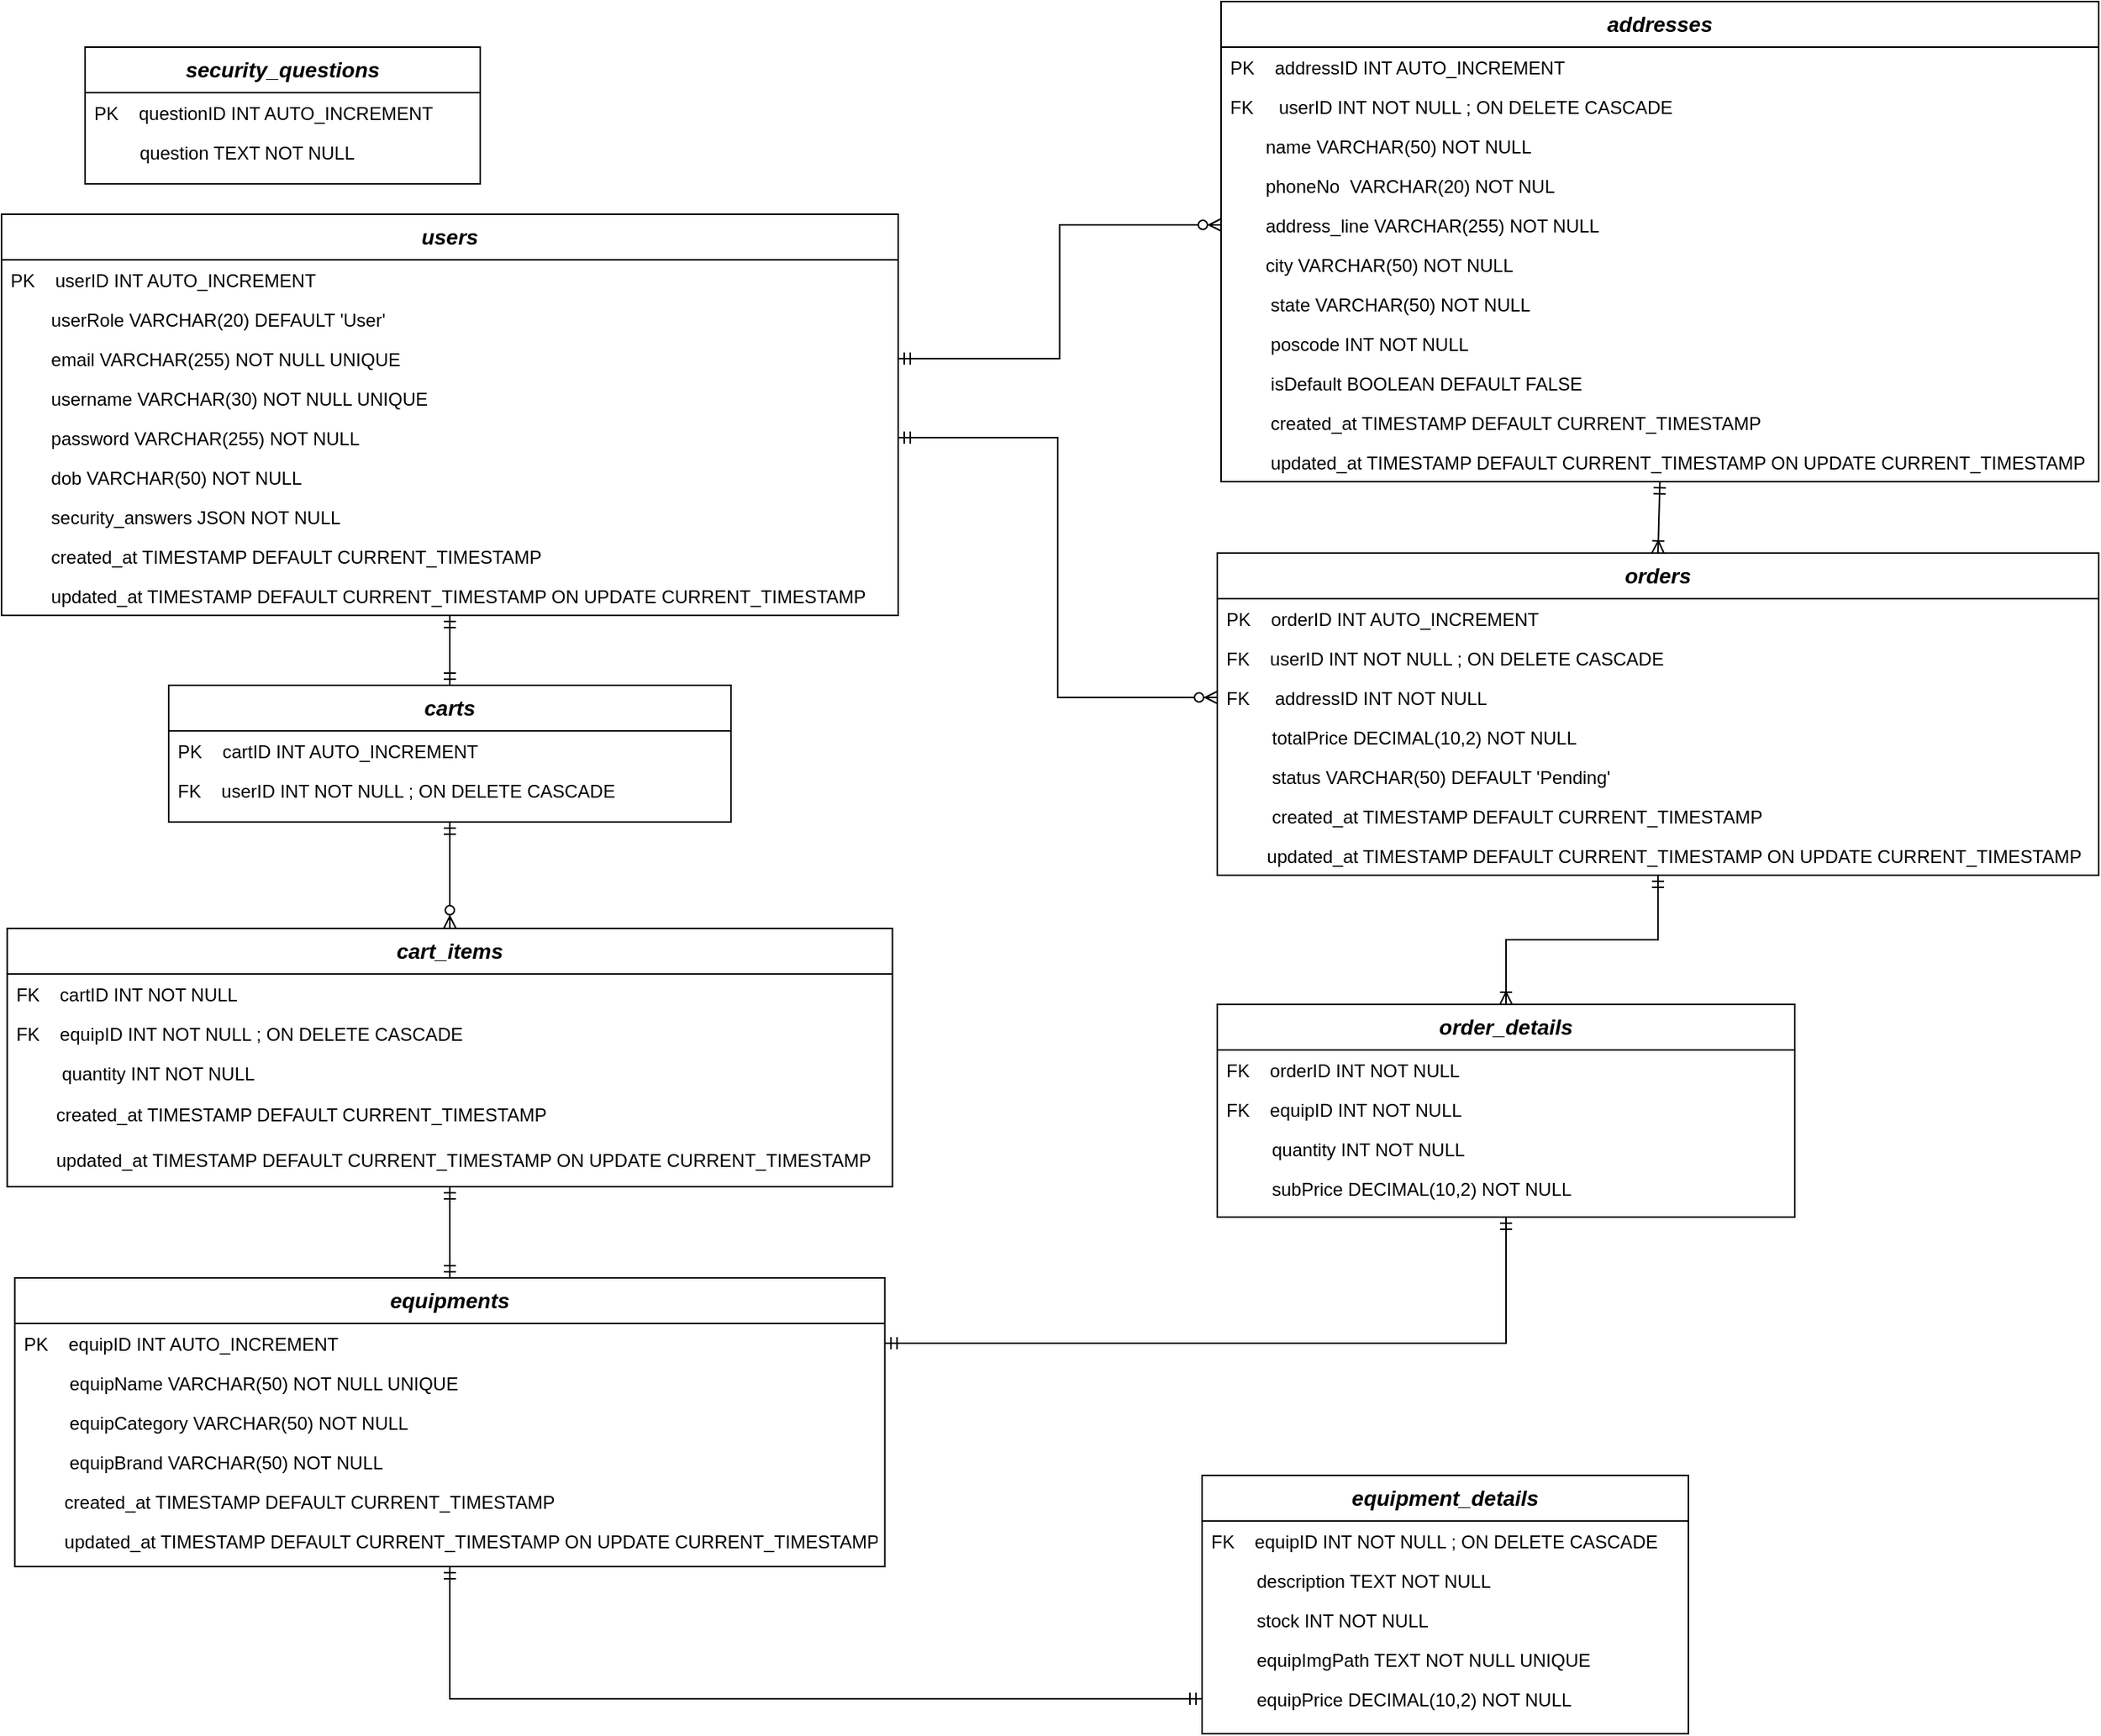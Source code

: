 <mxfile version="26.0.16">
  <diagram id="C5RBs43oDa-KdzZeNtuy" name="Page-1">
    <mxGraphModel dx="1443" dy="961" grid="1" gridSize="10" guides="1" tooltips="1" connect="1" arrows="1" fold="1" page="1" pageScale="1" pageWidth="827" pageHeight="1169" math="0" shadow="0">
      <root>
        <mxCell id="WIyWlLk6GJQsqaUBKTNV-0" />
        <mxCell id="WIyWlLk6GJQsqaUBKTNV-1" parent="WIyWlLk6GJQsqaUBKTNV-0" />
        <mxCell id="zkfFHV4jXpPFQw0GAbJ--0" value="users" style="swimlane;fontStyle=3;align=center;verticalAlign=top;childLayout=stackLayout;horizontal=1;startSize=30;horizontalStack=0;resizeParent=1;resizeLast=0;collapsible=1;marginBottom=0;rounded=0;shadow=0;strokeWidth=1;fontSize=14;" parent="WIyWlLk6GJQsqaUBKTNV-1" vertex="1">
          <mxGeometry x="10" y="150" width="590" height="264" as="geometry">
            <mxRectangle x="280" y="70" width="160" height="26" as="alternateBounds" />
          </mxGeometry>
        </mxCell>
        <mxCell id="zkfFHV4jXpPFQw0GAbJ--1" value="PK    userID INT AUTO_INCREMENT                                    " style="text;align=left;verticalAlign=top;spacingLeft=4;spacingRight=4;overflow=hidden;rotatable=0;points=[[0,0.5],[1,0.5]];portConstraint=eastwest;fontStyle=0" parent="zkfFHV4jXpPFQw0GAbJ--0" vertex="1">
          <mxGeometry y="30" width="590" height="26" as="geometry" />
        </mxCell>
        <mxCell id="zkfFHV4jXpPFQw0GAbJ--2" value="        userRole VARCHAR(20) DEFAULT &#39;User&#39;" style="text;align=left;verticalAlign=top;spacingLeft=4;spacingRight=4;overflow=hidden;rotatable=0;points=[[0,0.5],[1,0.5]];portConstraint=eastwest;rounded=0;shadow=0;html=0;" parent="zkfFHV4jXpPFQw0GAbJ--0" vertex="1">
          <mxGeometry y="56" width="590" height="26" as="geometry" />
        </mxCell>
        <mxCell id="zkfFHV4jXpPFQw0GAbJ--3" value="        email VARCHAR(255) NOT NULL UNIQUE" style="text;align=left;verticalAlign=top;spacingLeft=4;spacingRight=4;overflow=hidden;rotatable=0;points=[[0,0.5],[1,0.5]];portConstraint=eastwest;rounded=0;shadow=0;html=0;" parent="zkfFHV4jXpPFQw0GAbJ--0" vertex="1">
          <mxGeometry y="82" width="590" height="26" as="geometry" />
        </mxCell>
        <mxCell id="vIlQbsWNrEaFlfX57uqv-2" value="        username VARCHAR(30) NOT NULL UNIQUE" style="text;align=left;verticalAlign=top;spacingLeft=4;spacingRight=4;overflow=hidden;rotatable=0;points=[[0,0.5],[1,0.5]];portConstraint=eastwest;rounded=0;shadow=0;html=0;" parent="zkfFHV4jXpPFQw0GAbJ--0" vertex="1">
          <mxGeometry y="108" width="590" height="26" as="geometry" />
        </mxCell>
        <mxCell id="vIlQbsWNrEaFlfX57uqv-3" value="        password VARCHAR(255) NOT NULL" style="text;align=left;verticalAlign=top;spacingLeft=4;spacingRight=4;overflow=hidden;rotatable=0;points=[[0,0.5],[1,0.5]];portConstraint=eastwest;rounded=0;shadow=0;html=0;" parent="zkfFHV4jXpPFQw0GAbJ--0" vertex="1">
          <mxGeometry y="134" width="590" height="26" as="geometry" />
        </mxCell>
        <mxCell id="2R_kfnDI0pju4CApZzjW-9" value="        dob VARCHAR(50) NOT NULL" style="text;align=left;verticalAlign=top;spacingLeft=4;spacingRight=4;overflow=hidden;rotatable=0;points=[[0,0.5],[1,0.5]];portConstraint=eastwest;rounded=0;shadow=0;html=0;" vertex="1" parent="zkfFHV4jXpPFQw0GAbJ--0">
          <mxGeometry y="160" width="590" height="26" as="geometry" />
        </mxCell>
        <mxCell id="vIlQbsWNrEaFlfX57uqv-18" value="        security_answers JSON NOT NULL" style="text;align=left;verticalAlign=top;spacingLeft=4;spacingRight=4;overflow=hidden;rotatable=0;points=[[0,0.5],[1,0.5]];portConstraint=eastwest;rounded=0;shadow=0;html=0;" parent="zkfFHV4jXpPFQw0GAbJ--0" vertex="1">
          <mxGeometry y="186" width="590" height="26" as="geometry" />
        </mxCell>
        <mxCell id="vIlQbsWNrEaFlfX57uqv-4" value="        created_at TIMESTAMP DEFAULT CURRENT_TIMESTAMP" style="text;align=left;verticalAlign=top;spacingLeft=4;spacingRight=4;overflow=hidden;rotatable=0;points=[[0,0.5],[1,0.5]];portConstraint=eastwest;rounded=0;shadow=0;html=0;" parent="zkfFHV4jXpPFQw0GAbJ--0" vertex="1">
          <mxGeometry y="212" width="590" height="26" as="geometry" />
        </mxCell>
        <mxCell id="2R_kfnDI0pju4CApZzjW-0" value="        updated_at TIMESTAMP DEFAULT CURRENT_TIMESTAMP ON UPDATE CURRENT_TIMESTAMP" style="text;align=left;verticalAlign=top;spacingLeft=4;spacingRight=4;overflow=hidden;rotatable=0;points=[[0,0.5],[1,0.5]];portConstraint=eastwest;rounded=0;shadow=0;html=0;" vertex="1" parent="zkfFHV4jXpPFQw0GAbJ--0">
          <mxGeometry y="238" width="590" height="26" as="geometry" />
        </mxCell>
        <mxCell id="vIlQbsWNrEaFlfX57uqv-35" value="security_questions" style="swimlane;fontStyle=3;align=center;verticalAlign=top;childLayout=stackLayout;horizontal=1;startSize=30;horizontalStack=0;resizeParent=1;resizeLast=0;collapsible=1;marginBottom=0;rounded=0;shadow=0;strokeWidth=1;fontSize=14;" parent="WIyWlLk6GJQsqaUBKTNV-1" vertex="1">
          <mxGeometry x="65" y="40" width="260" height="90" as="geometry">
            <mxRectangle x="280" y="70" width="160" height="26" as="alternateBounds" />
          </mxGeometry>
        </mxCell>
        <mxCell id="vIlQbsWNrEaFlfX57uqv-36" value="PK    questionID INT AUTO_INCREMENT                                    " style="text;align=left;verticalAlign=top;spacingLeft=4;spacingRight=4;overflow=hidden;rotatable=0;points=[[0,0.5],[1,0.5]];portConstraint=eastwest;fontStyle=0" parent="vIlQbsWNrEaFlfX57uqv-35" vertex="1">
          <mxGeometry y="30" width="260" height="26" as="geometry" />
        </mxCell>
        <mxCell id="vIlQbsWNrEaFlfX57uqv-37" value="         question TEXT NOT NULL" style="text;align=left;verticalAlign=top;spacingLeft=4;spacingRight=4;overflow=hidden;rotatable=0;points=[[0,0.5],[1,0.5]];portConstraint=eastwest;rounded=0;shadow=0;html=0;" parent="vIlQbsWNrEaFlfX57uqv-35" vertex="1">
          <mxGeometry y="56" width="260" height="26" as="geometry" />
        </mxCell>
        <mxCell id="vIlQbsWNrEaFlfX57uqv-45" value="addresses" style="swimlane;fontStyle=3;align=center;verticalAlign=top;childLayout=stackLayout;horizontal=1;startSize=30;horizontalStack=0;resizeParent=1;resizeLast=0;collapsible=1;marginBottom=0;rounded=0;shadow=0;strokeWidth=1;fontSize=14;" parent="WIyWlLk6GJQsqaUBKTNV-1" vertex="1">
          <mxGeometry x="812.5" y="10" width="577.5" height="316" as="geometry">
            <mxRectangle x="40" y="300" width="160" height="26" as="alternateBounds" />
          </mxGeometry>
        </mxCell>
        <mxCell id="vIlQbsWNrEaFlfX57uqv-46" value="PK    addressID INT AUTO_INCREMENT                                    " style="text;align=left;verticalAlign=top;spacingLeft=4;spacingRight=4;overflow=hidden;rotatable=0;points=[[0,0.5],[1,0.5]];portConstraint=eastwest;fontStyle=0" parent="vIlQbsWNrEaFlfX57uqv-45" vertex="1">
          <mxGeometry y="30" width="577.5" height="26" as="geometry" />
        </mxCell>
        <mxCell id="vIlQbsWNrEaFlfX57uqv-47" value="FK     userID INT NOT NULL ; ON DELETE CASCADE" style="text;align=left;verticalAlign=top;spacingLeft=4;spacingRight=4;overflow=hidden;rotatable=0;points=[[0,0.5],[1,0.5]];portConstraint=eastwest;rounded=0;shadow=0;html=0;" parent="vIlQbsWNrEaFlfX57uqv-45" vertex="1">
          <mxGeometry y="56" width="577.5" height="26" as="geometry" />
        </mxCell>
        <mxCell id="2R_kfnDI0pju4CApZzjW-7" value="       name VARCHAR(50) NOT NULL" style="text;align=left;verticalAlign=top;spacingLeft=4;spacingRight=4;overflow=hidden;rotatable=0;points=[[0,0.5],[1,0.5]];portConstraint=eastwest;rounded=0;shadow=0;html=0;" vertex="1" parent="vIlQbsWNrEaFlfX57uqv-45">
          <mxGeometry y="82" width="577.5" height="26" as="geometry" />
        </mxCell>
        <mxCell id="2R_kfnDI0pju4CApZzjW-8" value="       phoneNo  VARCHAR(20) NOT NUL" style="text;align=left;verticalAlign=top;spacingLeft=4;spacingRight=4;overflow=hidden;rotatable=0;points=[[0,0.5],[1,0.5]];portConstraint=eastwest;rounded=0;shadow=0;html=0;" vertex="1" parent="vIlQbsWNrEaFlfX57uqv-45">
          <mxGeometry y="108" width="577.5" height="26" as="geometry" />
        </mxCell>
        <mxCell id="vIlQbsWNrEaFlfX57uqv-48" value="       address_line VARCHAR(255) NOT NULL" style="text;align=left;verticalAlign=top;spacingLeft=4;spacingRight=4;overflow=hidden;rotatable=0;points=[[0,0.5],[1,0.5]];portConstraint=eastwest;rounded=0;shadow=0;html=0;" parent="vIlQbsWNrEaFlfX57uqv-45" vertex="1">
          <mxGeometry y="134" width="577.5" height="26" as="geometry" />
        </mxCell>
        <mxCell id="vIlQbsWNrEaFlfX57uqv-55" value="       city VARCHAR(50) NOT NULL" style="text;align=left;verticalAlign=top;spacingLeft=4;spacingRight=4;overflow=hidden;rotatable=0;points=[[0,0.5],[1,0.5]];portConstraint=eastwest;rounded=0;shadow=0;html=0;" parent="vIlQbsWNrEaFlfX57uqv-45" vertex="1">
          <mxGeometry y="160" width="577.5" height="26" as="geometry" />
        </mxCell>
        <mxCell id="vIlQbsWNrEaFlfX57uqv-56" value="        state VARCHAR(50) NOT NULL" style="text;align=left;verticalAlign=top;spacingLeft=4;spacingRight=4;overflow=hidden;rotatable=0;points=[[0,0.5],[1,0.5]];portConstraint=eastwest;rounded=0;shadow=0;html=0;" parent="vIlQbsWNrEaFlfX57uqv-45" vertex="1">
          <mxGeometry y="186" width="577.5" height="26" as="geometry" />
        </mxCell>
        <mxCell id="vIlQbsWNrEaFlfX57uqv-57" value="        poscode INT NOT NULL" style="text;align=left;verticalAlign=top;spacingLeft=4;spacingRight=4;overflow=hidden;rotatable=0;points=[[0,0.5],[1,0.5]];portConstraint=eastwest;rounded=0;shadow=0;html=0;" parent="vIlQbsWNrEaFlfX57uqv-45" vertex="1">
          <mxGeometry y="212" width="577.5" height="26" as="geometry" />
        </mxCell>
        <mxCell id="vIlQbsWNrEaFlfX57uqv-49" value="        isDefault BOOLEAN DEFAULT FALSE" style="text;align=left;verticalAlign=top;spacingLeft=4;spacingRight=4;overflow=hidden;rotatable=0;points=[[0,0.5],[1,0.5]];portConstraint=eastwest;rounded=0;shadow=0;html=0;" parent="vIlQbsWNrEaFlfX57uqv-45" vertex="1">
          <mxGeometry y="238" width="577.5" height="26" as="geometry" />
        </mxCell>
        <mxCell id="vIlQbsWNrEaFlfX57uqv-53" value="        created_at TIMESTAMP DEFAULT CURRENT_TIMESTAMP" style="text;align=left;verticalAlign=top;spacingLeft=4;spacingRight=4;overflow=hidden;rotatable=0;points=[[0,0.5],[1,0.5]];portConstraint=eastwest;rounded=0;shadow=0;html=0;" parent="vIlQbsWNrEaFlfX57uqv-45" vertex="1">
          <mxGeometry y="264" width="577.5" height="26" as="geometry" />
        </mxCell>
        <mxCell id="2R_kfnDI0pju4CApZzjW-6" value="        updated_at TIMESTAMP DEFAULT CURRENT_TIMESTAMP ON UPDATE CURRENT_TIMESTAMP" style="text;align=left;verticalAlign=top;spacingLeft=4;spacingRight=4;overflow=hidden;rotatable=0;points=[[0,0.5],[1,0.5]];portConstraint=eastwest;rounded=0;shadow=0;html=0;" vertex="1" parent="vIlQbsWNrEaFlfX57uqv-45">
          <mxGeometry y="290" width="577.5" height="26" as="geometry" />
        </mxCell>
        <mxCell id="vIlQbsWNrEaFlfX57uqv-60" value="equipments" style="swimlane;fontStyle=3;align=center;verticalAlign=top;childLayout=stackLayout;horizontal=1;startSize=30;horizontalStack=0;resizeParent=1;resizeLast=0;collapsible=1;marginBottom=0;rounded=0;shadow=0;strokeWidth=1;fontSize=14;movable=1;resizable=1;rotatable=1;deletable=1;editable=1;locked=0;connectable=1;" parent="WIyWlLk6GJQsqaUBKTNV-1" vertex="1">
          <mxGeometry x="18.75" y="850" width="572.5" height="190" as="geometry">
            <mxRectangle x="280" y="70" width="160" height="26" as="alternateBounds" />
          </mxGeometry>
        </mxCell>
        <mxCell id="vIlQbsWNrEaFlfX57uqv-61" value="PK    equipID INT AUTO_INCREMENT                                    " style="text;align=left;verticalAlign=top;spacingLeft=4;spacingRight=4;overflow=hidden;rotatable=0;points=[[0,0.5],[1,0.5]];portConstraint=eastwest;fontStyle=0" parent="vIlQbsWNrEaFlfX57uqv-60" vertex="1">
          <mxGeometry y="30" width="572.5" height="26" as="geometry" />
        </mxCell>
        <mxCell id="vIlQbsWNrEaFlfX57uqv-62" value="         equipName VARCHAR(50) NOT NULL UNIQUE" style="text;align=left;verticalAlign=top;spacingLeft=4;spacingRight=4;overflow=hidden;rotatable=0;points=[[0,0.5],[1,0.5]];portConstraint=eastwest;rounded=0;shadow=0;html=0;" parent="vIlQbsWNrEaFlfX57uqv-60" vertex="1">
          <mxGeometry y="56" width="572.5" height="26" as="geometry" />
        </mxCell>
        <mxCell id="vIlQbsWNrEaFlfX57uqv-63" value="         equipCategory VARCHAR(50) NOT NULL" style="text;align=left;verticalAlign=top;spacingLeft=4;spacingRight=4;overflow=hidden;rotatable=0;points=[[0,0.5],[1,0.5]];portConstraint=eastwest;rounded=0;shadow=0;html=0;" parent="vIlQbsWNrEaFlfX57uqv-60" vertex="1">
          <mxGeometry y="82" width="572.5" height="26" as="geometry" />
        </mxCell>
        <mxCell id="vIlQbsWNrEaFlfX57uqv-64" value="         equipBrand VARCHAR(50) NOT NULL" style="text;align=left;verticalAlign=top;spacingLeft=4;spacingRight=4;overflow=hidden;rotatable=0;points=[[0,0.5],[1,0.5]];portConstraint=eastwest;rounded=0;shadow=0;html=0;" parent="vIlQbsWNrEaFlfX57uqv-60" vertex="1">
          <mxGeometry y="108" width="572.5" height="26" as="geometry" />
        </mxCell>
        <mxCell id="vIlQbsWNrEaFlfX57uqv-67" value="        created_at TIMESTAMP DEFAULT CURRENT_TIMESTAMP" style="text;align=left;verticalAlign=top;spacingLeft=4;spacingRight=4;overflow=hidden;rotatable=0;points=[[0,0.5],[1,0.5]];portConstraint=eastwest;rounded=0;shadow=0;html=0;" parent="vIlQbsWNrEaFlfX57uqv-60" vertex="1">
          <mxGeometry y="134" width="572.5" height="26" as="geometry" />
        </mxCell>
        <mxCell id="2R_kfnDI0pju4CApZzjW-4" value="        updated_at TIMESTAMP DEFAULT CURRENT_TIMESTAMP ON UPDATE CURRENT_TIMESTAMP" style="text;align=left;verticalAlign=top;spacingLeft=4;spacingRight=4;overflow=hidden;rotatable=0;points=[[0,0.5],[1,0.5]];portConstraint=eastwest;rounded=0;shadow=0;html=0;" vertex="1" parent="vIlQbsWNrEaFlfX57uqv-60">
          <mxGeometry y="160" width="572.5" height="26" as="geometry" />
        </mxCell>
        <mxCell id="vIlQbsWNrEaFlfX57uqv-69" value="equipment_details" style="swimlane;fontStyle=3;align=center;verticalAlign=top;childLayout=stackLayout;horizontal=1;startSize=30;horizontalStack=0;resizeParent=1;resizeLast=0;collapsible=1;marginBottom=0;rounded=0;shadow=0;strokeWidth=1;fontSize=14;" parent="WIyWlLk6GJQsqaUBKTNV-1" vertex="1">
          <mxGeometry x="800" y="980" width="320" height="170" as="geometry">
            <mxRectangle x="280" y="70" width="160" height="26" as="alternateBounds" />
          </mxGeometry>
        </mxCell>
        <mxCell id="vIlQbsWNrEaFlfX57uqv-70" value="FK    equipID INT NOT NULL ; ON DELETE CASCADE                                   " style="text;align=left;verticalAlign=top;spacingLeft=4;spacingRight=4;overflow=hidden;rotatable=0;points=[[0,0.5],[1,0.5]];portConstraint=eastwest;fontStyle=0" parent="vIlQbsWNrEaFlfX57uqv-69" vertex="1">
          <mxGeometry y="30" width="320" height="26" as="geometry" />
        </mxCell>
        <mxCell id="vIlQbsWNrEaFlfX57uqv-71" value="         description TEXT NOT NULL" style="text;align=left;verticalAlign=top;spacingLeft=4;spacingRight=4;overflow=hidden;rotatable=0;points=[[0,0.5],[1,0.5]];portConstraint=eastwest;rounded=0;shadow=0;html=0;" parent="vIlQbsWNrEaFlfX57uqv-69" vertex="1">
          <mxGeometry y="56" width="320" height="26" as="geometry" />
        </mxCell>
        <mxCell id="vIlQbsWNrEaFlfX57uqv-72" value="         stock INT NOT NULL " style="text;align=left;verticalAlign=top;spacingLeft=4;spacingRight=4;overflow=hidden;rotatable=0;points=[[0,0.5],[1,0.5]];portConstraint=eastwest;rounded=0;shadow=0;html=0;" parent="vIlQbsWNrEaFlfX57uqv-69" vertex="1">
          <mxGeometry y="82" width="320" height="26" as="geometry" />
        </mxCell>
        <mxCell id="vIlQbsWNrEaFlfX57uqv-74" value="         equipImgPath TEXT NOT NULL UNIQUE" style="text;align=left;verticalAlign=top;spacingLeft=4;spacingRight=4;overflow=hidden;rotatable=0;points=[[0,0.5],[1,0.5]];portConstraint=eastwest;rounded=0;shadow=0;html=0;" parent="vIlQbsWNrEaFlfX57uqv-69" vertex="1">
          <mxGeometry y="108" width="320" height="26" as="geometry" />
        </mxCell>
        <mxCell id="vIlQbsWNrEaFlfX57uqv-76" value="         equipPrice DECIMAL(10,2) NOT NULL" style="text;align=left;verticalAlign=top;spacingLeft=4;spacingRight=4;overflow=hidden;rotatable=0;points=[[0,0.5],[1,0.5]];portConstraint=eastwest;rounded=0;shadow=0;html=0;" parent="vIlQbsWNrEaFlfX57uqv-69" vertex="1">
          <mxGeometry y="134" width="320" height="26" as="geometry" />
        </mxCell>
        <mxCell id="vIlQbsWNrEaFlfX57uqv-79" value="carts" style="swimlane;fontStyle=3;align=center;verticalAlign=top;childLayout=stackLayout;horizontal=1;startSize=30;horizontalStack=0;resizeParent=1;resizeLast=0;collapsible=1;marginBottom=0;rounded=0;shadow=0;strokeWidth=1;fontSize=14;" parent="WIyWlLk6GJQsqaUBKTNV-1" vertex="1">
          <mxGeometry x="120" y="460" width="370" height="90" as="geometry">
            <mxRectangle x="280" y="70" width="160" height="26" as="alternateBounds" />
          </mxGeometry>
        </mxCell>
        <mxCell id="vIlQbsWNrEaFlfX57uqv-80" value="PK    cartID INT AUTO_INCREMENT                                    " style="text;align=left;verticalAlign=top;spacingLeft=4;spacingRight=4;overflow=hidden;rotatable=0;points=[[0,0.5],[1,0.5]];portConstraint=eastwest;fontStyle=0" parent="vIlQbsWNrEaFlfX57uqv-79" vertex="1">
          <mxGeometry y="30" width="370" height="26" as="geometry" />
        </mxCell>
        <mxCell id="vIlQbsWNrEaFlfX57uqv-81" value="FK    userID INT NOT NULL ; ON DELETE CASCADE" style="text;align=left;verticalAlign=top;spacingLeft=4;spacingRight=4;overflow=hidden;rotatable=0;points=[[0,0.5],[1,0.5]];portConstraint=eastwest;rounded=0;shadow=0;html=0;" parent="vIlQbsWNrEaFlfX57uqv-79" vertex="1">
          <mxGeometry y="56" width="370" height="26" as="geometry" />
        </mxCell>
        <mxCell id="vIlQbsWNrEaFlfX57uqv-87" value="cart_items" style="swimlane;fontStyle=3;align=center;verticalAlign=top;childLayout=stackLayout;horizontal=1;startSize=30;horizontalStack=0;resizeParent=1;resizeLast=0;collapsible=1;marginBottom=0;rounded=0;shadow=0;strokeWidth=1;fontSize=14;" parent="WIyWlLk6GJQsqaUBKTNV-1" vertex="1">
          <mxGeometry x="13.75" y="620" width="582.5" height="170" as="geometry">
            <mxRectangle x="280" y="70" width="160" height="26" as="alternateBounds" />
          </mxGeometry>
        </mxCell>
        <mxCell id="vIlQbsWNrEaFlfX57uqv-88" value="FK    cartID INT NOT NULL                                    " style="text;align=left;verticalAlign=top;spacingLeft=4;spacingRight=4;overflow=hidden;rotatable=0;points=[[0,0.5],[1,0.5]];portConstraint=eastwest;fontStyle=0" parent="vIlQbsWNrEaFlfX57uqv-87" vertex="1">
          <mxGeometry y="30" width="582.5" height="26" as="geometry" />
        </mxCell>
        <mxCell id="vIlQbsWNrEaFlfX57uqv-89" value="FK    equipID INT NOT NULL ; ON DELETE CASCADE" style="text;align=left;verticalAlign=top;spacingLeft=4;spacingRight=4;overflow=hidden;rotatable=0;points=[[0,0.5],[1,0.5]];portConstraint=eastwest;rounded=0;shadow=0;html=0;" parent="vIlQbsWNrEaFlfX57uqv-87" vertex="1">
          <mxGeometry y="56" width="582.5" height="26" as="geometry" />
        </mxCell>
        <mxCell id="vIlQbsWNrEaFlfX57uqv-90" value="         quantity INT NOT NULL" style="text;align=left;verticalAlign=top;spacingLeft=4;spacingRight=4;overflow=hidden;rotatable=0;points=[[0,0.5],[1,0.5]];portConstraint=eastwest;rounded=0;shadow=0;html=0;" parent="vIlQbsWNrEaFlfX57uqv-87" vertex="1">
          <mxGeometry y="82" width="582.5" height="26" as="geometry" />
        </mxCell>
        <mxCell id="vIlQbsWNrEaFlfX57uqv-94" value="&lt;span style=&quot;&quot;&gt;&amp;nbsp; &amp;nbsp; &amp;nbsp; &amp;nbsp; &amp;nbsp;created_at TIMESTAMP DEFAULT CURRENT_TIMESTAMP&lt;/span&gt;" style="text;html=1;align=left;verticalAlign=middle;resizable=0;points=[];autosize=1;strokeColor=none;fillColor=none;" parent="vIlQbsWNrEaFlfX57uqv-87" vertex="1">
          <mxGeometry y="108" width="582.5" height="30" as="geometry" />
        </mxCell>
        <mxCell id="2R_kfnDI0pju4CApZzjW-5" value="&lt;span style=&quot;white-space: pre;&quot;&gt;&#x9;&lt;/span&gt;&amp;nbsp;updated_at &lt;span class=&quot;hljs-type&quot;&gt;TIMESTAMP&lt;/span&gt; &lt;span class=&quot;hljs-keyword&quot;&gt;DEFAULT&lt;/span&gt; &lt;span class=&quot;hljs-built_in&quot;&gt;CURRENT_TIMESTAMP&lt;/span&gt; &lt;span class=&quot;hljs-keyword&quot;&gt;ON&lt;/span&gt; &lt;span class=&quot;hljs-keyword&quot;&gt;UPDATE&lt;/span&gt; &lt;span class=&quot;hljs-built_in&quot;&gt;CURRENT_TIMESTAMP&lt;/span&gt;" style="text;html=1;align=left;verticalAlign=middle;resizable=0;points=[];autosize=1;strokeColor=none;fillColor=none;" vertex="1" parent="vIlQbsWNrEaFlfX57uqv-87">
          <mxGeometry y="138" width="582.5" height="30" as="geometry" />
        </mxCell>
        <mxCell id="vIlQbsWNrEaFlfX57uqv-95" value="orders" style="swimlane;fontStyle=3;align=center;verticalAlign=top;childLayout=stackLayout;horizontal=1;startSize=30;horizontalStack=0;resizeParent=1;resizeLast=0;collapsible=1;marginBottom=0;rounded=0;shadow=0;strokeWidth=1;fontSize=14;" parent="WIyWlLk6GJQsqaUBKTNV-1" vertex="1">
          <mxGeometry x="810" y="373" width="580" height="212" as="geometry">
            <mxRectangle x="280" y="70" width="160" height="26" as="alternateBounds" />
          </mxGeometry>
        </mxCell>
        <mxCell id="vIlQbsWNrEaFlfX57uqv-96" value="PK    orderID INT AUTO_INCREMENT                                    " style="text;align=left;verticalAlign=top;spacingLeft=4;spacingRight=4;overflow=hidden;rotatable=0;points=[[0,0.5],[1,0.5]];portConstraint=eastwest;fontStyle=0" parent="vIlQbsWNrEaFlfX57uqv-95" vertex="1">
          <mxGeometry y="30" width="580" height="26" as="geometry" />
        </mxCell>
        <mxCell id="vIlQbsWNrEaFlfX57uqv-97" value="FK    userID INT NOT NULL ; ON DELETE CASCADE" style="text;align=left;verticalAlign=top;spacingLeft=4;spacingRight=4;overflow=hidden;rotatable=0;points=[[0,0.5],[1,0.5]];portConstraint=eastwest;rounded=0;shadow=0;html=0;" parent="vIlQbsWNrEaFlfX57uqv-95" vertex="1">
          <mxGeometry y="56" width="580" height="26" as="geometry" />
        </mxCell>
        <mxCell id="vIlQbsWNrEaFlfX57uqv-98" value="FK     addressID INT NOT NULL" style="text;align=left;verticalAlign=top;spacingLeft=4;spacingRight=4;overflow=hidden;rotatable=0;points=[[0,0.5],[1,0.5]];portConstraint=eastwest;rounded=0;shadow=0;html=0;" parent="vIlQbsWNrEaFlfX57uqv-95" vertex="1">
          <mxGeometry y="82" width="580" height="26" as="geometry" />
        </mxCell>
        <mxCell id="vIlQbsWNrEaFlfX57uqv-100" value="         totalPrice DECIMAL(10,2) NOT NULL" style="text;align=left;verticalAlign=top;spacingLeft=4;spacingRight=4;overflow=hidden;rotatable=0;points=[[0,0.5],[1,0.5]];portConstraint=eastwest;rounded=0;shadow=0;html=0;" parent="vIlQbsWNrEaFlfX57uqv-95" vertex="1">
          <mxGeometry y="108" width="580" height="26" as="geometry" />
        </mxCell>
        <mxCell id="vIlQbsWNrEaFlfX57uqv-101" value="         status VARCHAR(50) DEFAULT &#39;Pending&#39;" style="text;align=left;verticalAlign=top;spacingLeft=4;spacingRight=4;overflow=hidden;rotatable=0;points=[[0,0.5],[1,0.5]];portConstraint=eastwest;rounded=0;shadow=0;html=0;" parent="vIlQbsWNrEaFlfX57uqv-95" vertex="1">
          <mxGeometry y="134" width="580" height="26" as="geometry" />
        </mxCell>
        <mxCell id="vIlQbsWNrEaFlfX57uqv-102" value="         created_at TIMESTAMP DEFAULT CURRENT_TIMESTAMP" style="text;align=left;verticalAlign=top;spacingLeft=4;spacingRight=4;overflow=hidden;rotatable=0;points=[[0,0.5],[1,0.5]];portConstraint=eastwest;rounded=0;shadow=0;html=0;" parent="vIlQbsWNrEaFlfX57uqv-95" vertex="1">
          <mxGeometry y="160" width="580" height="26" as="geometry" />
        </mxCell>
        <mxCell id="2R_kfnDI0pju4CApZzjW-2" value="        updated_at TIMESTAMP DEFAULT CURRENT_TIMESTAMP ON UPDATE CURRENT_TIMESTAMP" style="text;align=left;verticalAlign=top;spacingLeft=4;spacingRight=4;overflow=hidden;rotatable=0;points=[[0,0.5],[1,0.5]];portConstraint=eastwest;rounded=0;shadow=0;html=0;" vertex="1" parent="vIlQbsWNrEaFlfX57uqv-95">
          <mxGeometry y="186" width="580" height="26" as="geometry" />
        </mxCell>
        <mxCell id="vIlQbsWNrEaFlfX57uqv-103" value="order_details" style="swimlane;fontStyle=3;align=center;verticalAlign=top;childLayout=stackLayout;horizontal=1;startSize=30;horizontalStack=0;resizeParent=1;resizeLast=0;collapsible=1;marginBottom=0;rounded=0;shadow=0;strokeWidth=1;fontSize=14;" parent="WIyWlLk6GJQsqaUBKTNV-1" vertex="1">
          <mxGeometry x="810" y="670" width="380" height="140" as="geometry">
            <mxRectangle x="280" y="70" width="160" height="26" as="alternateBounds" />
          </mxGeometry>
        </mxCell>
        <mxCell id="vIlQbsWNrEaFlfX57uqv-104" value="FK    orderID INT NOT NULL                                    " style="text;align=left;verticalAlign=top;spacingLeft=4;spacingRight=4;overflow=hidden;rotatable=0;points=[[0,0.5],[1,0.5]];portConstraint=eastwest;fontStyle=0" parent="vIlQbsWNrEaFlfX57uqv-103" vertex="1">
          <mxGeometry y="30" width="380" height="26" as="geometry" />
        </mxCell>
        <mxCell id="vIlQbsWNrEaFlfX57uqv-105" value="FK    equipID INT NOT NULL" style="text;align=left;verticalAlign=top;spacingLeft=4;spacingRight=4;overflow=hidden;rotatable=0;points=[[0,0.5],[1,0.5]];portConstraint=eastwest;rounded=0;shadow=0;html=0;" parent="vIlQbsWNrEaFlfX57uqv-103" vertex="1">
          <mxGeometry y="56" width="380" height="26" as="geometry" />
        </mxCell>
        <mxCell id="vIlQbsWNrEaFlfX57uqv-106" value="         quantity INT NOT NULL" style="text;align=left;verticalAlign=top;spacingLeft=4;spacingRight=4;overflow=hidden;rotatable=0;points=[[0,0.5],[1,0.5]];portConstraint=eastwest;rounded=0;shadow=0;html=0;" parent="vIlQbsWNrEaFlfX57uqv-103" vertex="1">
          <mxGeometry y="82" width="380" height="26" as="geometry" />
        </mxCell>
        <mxCell id="vIlQbsWNrEaFlfX57uqv-108" value="         subPrice DECIMAL(10,2) NOT NULL" style="text;align=left;verticalAlign=top;spacingLeft=4;spacingRight=4;overflow=hidden;rotatable=0;points=[[0,0.5],[1,0.5]];portConstraint=eastwest;rounded=0;shadow=0;html=0;" parent="vIlQbsWNrEaFlfX57uqv-103" vertex="1">
          <mxGeometry y="108" width="380" height="26" as="geometry" />
        </mxCell>
        <mxCell id="vIlQbsWNrEaFlfX57uqv-117" value="" style="edgeStyle=orthogonalEdgeStyle;fontSize=12;html=1;endArrow=ERzeroToMany;startArrow=ERmandOne;rounded=0;exitX=1;exitY=0.5;exitDx=0;exitDy=0;entryX=0;entryY=0.5;entryDx=0;entryDy=0;" parent="WIyWlLk6GJQsqaUBKTNV-1" source="zkfFHV4jXpPFQw0GAbJ--3" target="vIlQbsWNrEaFlfX57uqv-48" edge="1">
          <mxGeometry width="100" height="100" relative="1" as="geometry">
            <mxPoint x="680" y="460" as="sourcePoint" />
            <mxPoint x="780" y="360" as="targetPoint" />
          </mxGeometry>
        </mxCell>
        <mxCell id="vIlQbsWNrEaFlfX57uqv-118" value="" style="fontSize=12;html=1;endArrow=ERmandOne;startArrow=ERmandOne;rounded=0;exitX=0.5;exitY=1;exitDx=0;exitDy=0;entryX=0.5;entryY=0;entryDx=0;entryDy=0;" parent="WIyWlLk6GJQsqaUBKTNV-1" source="zkfFHV4jXpPFQw0GAbJ--0" target="vIlQbsWNrEaFlfX57uqv-79" edge="1">
          <mxGeometry width="100" height="100" relative="1" as="geometry">
            <mxPoint x="680" y="460" as="sourcePoint" />
            <mxPoint x="780" y="360" as="targetPoint" />
          </mxGeometry>
        </mxCell>
        <mxCell id="vIlQbsWNrEaFlfX57uqv-119" value="" style="fontSize=12;html=1;endArrow=ERmandOne;startArrow=ERmandOne;rounded=0;exitX=0.5;exitY=1;exitDx=0;exitDy=0;entryX=0;entryY=0.5;entryDx=0;entryDy=0;edgeStyle=orthogonalEdgeStyle;" parent="WIyWlLk6GJQsqaUBKTNV-1" source="vIlQbsWNrEaFlfX57uqv-60" target="vIlQbsWNrEaFlfX57uqv-76" edge="1">
          <mxGeometry width="100" height="100" relative="1" as="geometry">
            <mxPoint x="680" y="670" as="sourcePoint" />
            <mxPoint x="780" y="570" as="targetPoint" />
          </mxGeometry>
        </mxCell>
        <mxCell id="vIlQbsWNrEaFlfX57uqv-122" value="" style="edgeStyle=orthogonalEdgeStyle;fontSize=12;html=1;endArrow=ERzeroToMany;startArrow=ERmandOne;rounded=0;exitX=1;exitY=0.5;exitDx=0;exitDy=0;entryX=0;entryY=0.5;entryDx=0;entryDy=0;" parent="WIyWlLk6GJQsqaUBKTNV-1" source="vIlQbsWNrEaFlfX57uqv-3" target="vIlQbsWNrEaFlfX57uqv-98" edge="1">
          <mxGeometry width="100" height="100" relative="1" as="geometry">
            <mxPoint x="540" y="460" as="sourcePoint" />
            <mxPoint x="640" y="360" as="targetPoint" />
          </mxGeometry>
        </mxCell>
        <mxCell id="vIlQbsWNrEaFlfX57uqv-123" value="" style="fontSize=12;html=1;endArrow=ERoneToMany;startArrow=ERmandOne;rounded=0;entryX=0.5;entryY=0;entryDx=0;entryDy=0;exitX=0.5;exitY=1;exitDx=0;exitDy=0;" parent="WIyWlLk6GJQsqaUBKTNV-1" source="vIlQbsWNrEaFlfX57uqv-45" target="vIlQbsWNrEaFlfX57uqv-95" edge="1">
          <mxGeometry width="100" height="100" relative="1" as="geometry">
            <mxPoint x="890" y="290" as="sourcePoint" />
            <mxPoint x="1140" y="394" as="targetPoint" />
          </mxGeometry>
        </mxCell>
        <mxCell id="vIlQbsWNrEaFlfX57uqv-124" value="" style="fontSize=12;html=1;endArrow=ERoneToMany;startArrow=ERmandOne;rounded=0;entryX=0.5;entryY=0;entryDx=0;entryDy=0;exitX=0.5;exitY=1;exitDx=0;exitDy=0;edgeStyle=orthogonalEdgeStyle;" parent="WIyWlLk6GJQsqaUBKTNV-1" source="vIlQbsWNrEaFlfX57uqv-95" target="vIlQbsWNrEaFlfX57uqv-103" edge="1">
          <mxGeometry width="100" height="100" relative="1" as="geometry">
            <mxPoint x="858" y="490" as="sourcePoint" />
            <mxPoint x="770" y="520" as="targetPoint" />
          </mxGeometry>
        </mxCell>
        <mxCell id="vIlQbsWNrEaFlfX57uqv-126" value="" style="fontSize=12;html=1;endArrow=ERmandOne;startArrow=ERmandOne;rounded=0;exitX=0.5;exitY=0;exitDx=0;exitDy=0;entryX=0.5;entryY=1;entryDx=0;entryDy=0;" parent="WIyWlLk6GJQsqaUBKTNV-1" source="vIlQbsWNrEaFlfX57uqv-60" target="vIlQbsWNrEaFlfX57uqv-87" edge="1">
          <mxGeometry width="100" height="100" relative="1" as="geometry">
            <mxPoint x="670" y="690" as="sourcePoint" />
            <mxPoint x="770" y="590" as="targetPoint" />
          </mxGeometry>
        </mxCell>
        <mxCell id="vIlQbsWNrEaFlfX57uqv-127" value="" style="fontSize=12;html=1;endArrow=ERzeroToMany;startArrow=ERmandOne;rounded=0;exitX=0.5;exitY=1;exitDx=0;exitDy=0;entryX=0.5;entryY=0;entryDx=0;entryDy=0;" parent="WIyWlLk6GJQsqaUBKTNV-1" source="vIlQbsWNrEaFlfX57uqv-79" target="vIlQbsWNrEaFlfX57uqv-87" edge="1">
          <mxGeometry width="100" height="100" relative="1" as="geometry">
            <mxPoint x="330" y="690" as="sourcePoint" />
            <mxPoint x="430" y="590" as="targetPoint" />
          </mxGeometry>
        </mxCell>
        <mxCell id="vIlQbsWNrEaFlfX57uqv-128" value="" style="fontSize=12;html=1;endArrow=ERmandOne;startArrow=ERmandOne;rounded=0;exitX=1;exitY=0.5;exitDx=0;exitDy=0;entryX=0.5;entryY=1;entryDx=0;entryDy=0;edgeStyle=orthogonalEdgeStyle;" parent="WIyWlLk6GJQsqaUBKTNV-1" source="vIlQbsWNrEaFlfX57uqv-61" target="vIlQbsWNrEaFlfX57uqv-103" edge="1">
          <mxGeometry width="100" height="100" relative="1" as="geometry">
            <mxPoint x="330" y="690" as="sourcePoint" />
            <mxPoint x="900" y="820" as="targetPoint" />
          </mxGeometry>
        </mxCell>
      </root>
    </mxGraphModel>
  </diagram>
</mxfile>
